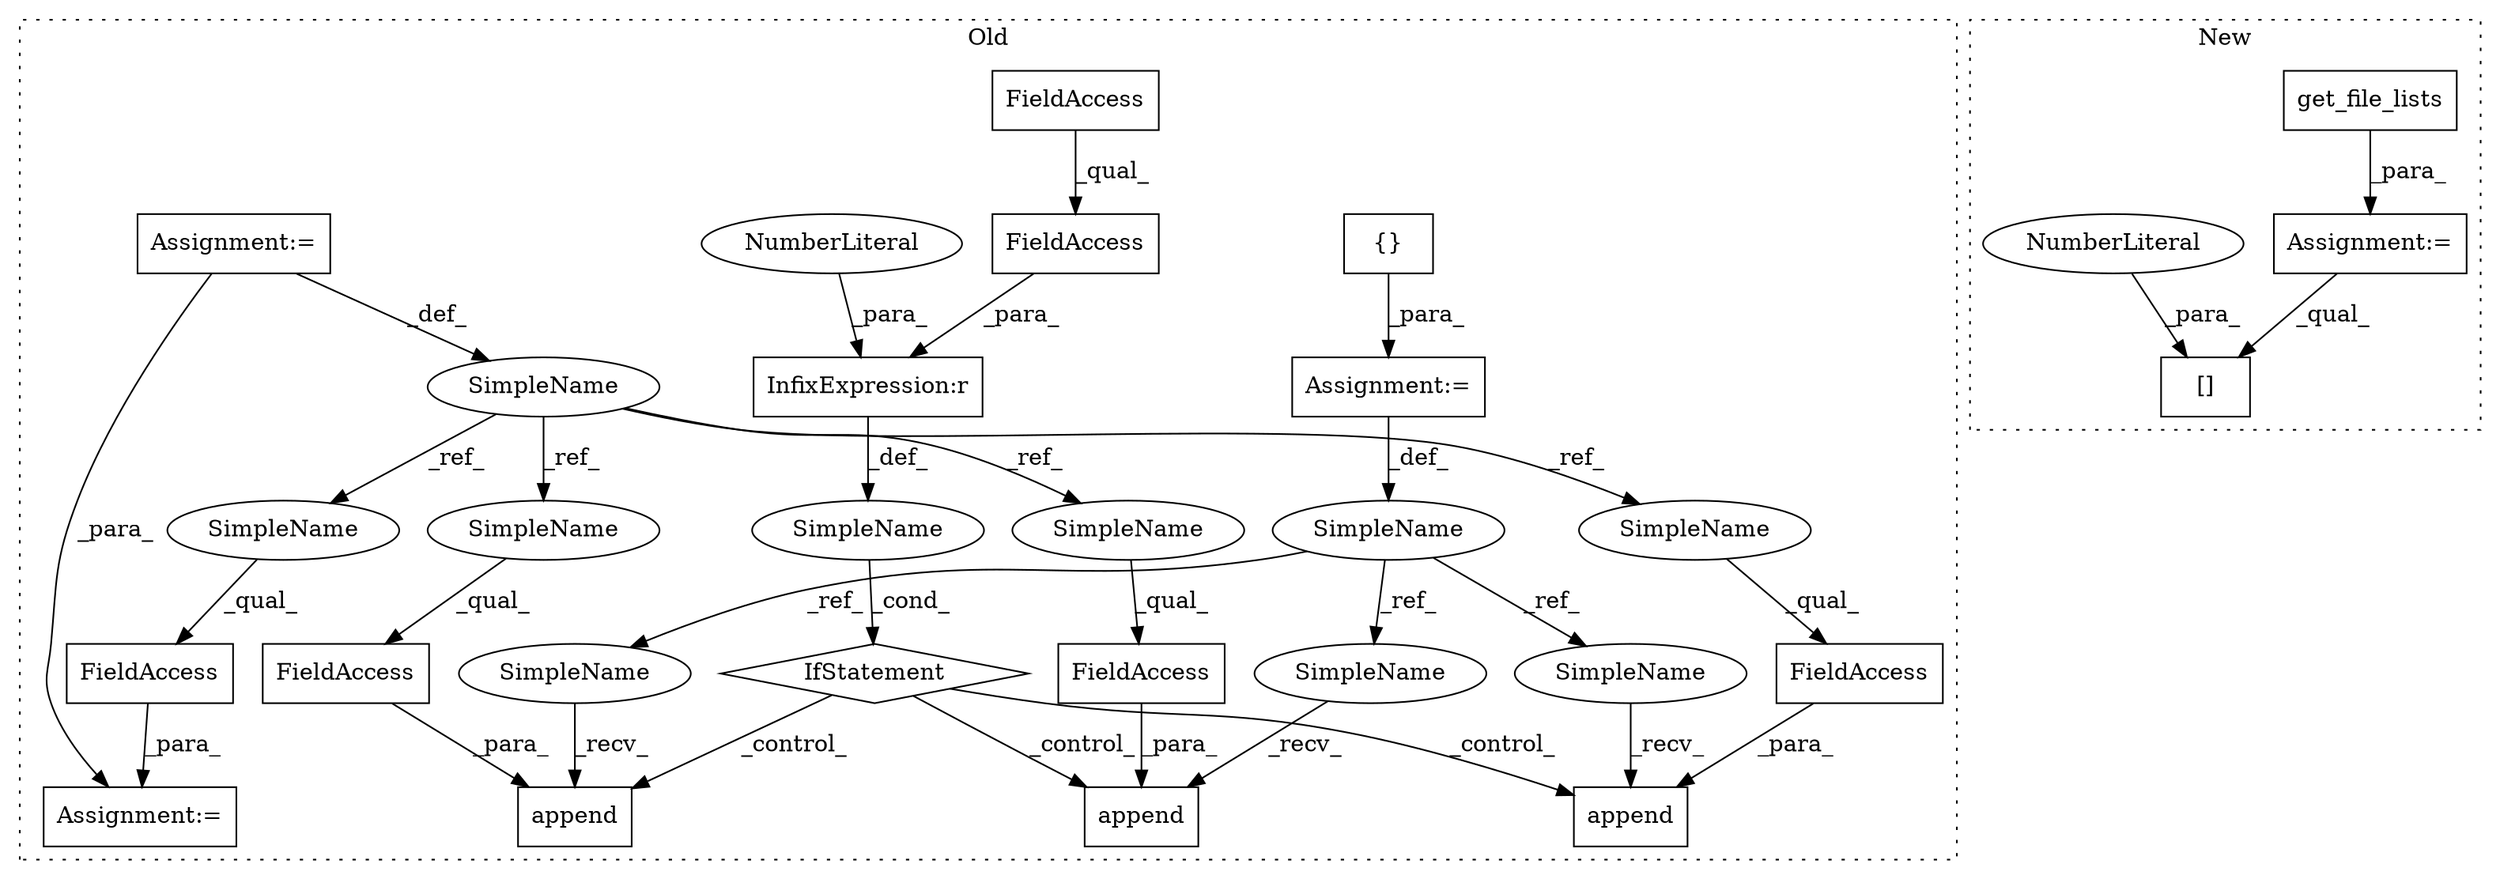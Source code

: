 digraph G {
subgraph cluster0 {
1 [label="{}" a="4" s="2577" l="2" shape="box"];
4 [label="Assignment:=" a="7" s="2567" l="1" shape="box"];
5 [label="append" a="32" s="2711,2751" l="7,1" shape="box"];
6 [label="InfixExpression:r" a="27" s="2627" l="3" shape="box"];
7 [label="NumberLiteral" a="34" s="2630" l="1" shape="ellipse"];
8 [label="FieldAccess" a="22" s="2718" l="33" shape="box"];
9 [label="SimpleName" a="42" s="" l="" shape="ellipse"];
10 [label="IfStatement" a="25" s="2587,2631" l="4,2" shape="diamond"];
11 [label="FieldAccess" a="22" s="2591" l="36" shape="box"];
12 [label="FieldAccess" a="22" s="2591" l="17" shape="box"];
13 [label="SimpleName" a="42" s="2557" l="10" shape="ellipse"];
14 [label="append" a="32" s="2654,2689" l="7,1" shape="box"];
15 [label="FieldAccess" a="22" s="2661" l="28" shape="box"];
16 [label="append" a="32" s="2789,2824" l="7,1" shape="box"];
17 [label="FieldAccess" a="22" s="2796" l="28" shape="box"];
20 [label="SimpleName" a="42" s="2256" l="16" shape="ellipse"];
21 [label="FieldAccess" a="22" s="3262" l="32" shape="box"];
22 [label="Assignment:=" a="7" s="2256" l="16" shape="box"];
23 [label="Assignment:=" a="7" s="3261" l="1" shape="box"];
24 [label="SimpleName" a="42" s="3262" l="16" shape="ellipse"];
25 [label="SimpleName" a="42" s="2796" l="16" shape="ellipse"];
26 [label="SimpleName" a="42" s="2718" l="16" shape="ellipse"];
27 [label="SimpleName" a="42" s="2661" l="16" shape="ellipse"];
28 [label="SimpleName" a="42" s="2700" l="10" shape="ellipse"];
29 [label="SimpleName" a="42" s="2778" l="10" shape="ellipse"];
30 [label="SimpleName" a="42" s="2643" l="10" shape="ellipse"];
label = "Old";
style="dotted";
}
subgraph cluster1 {
2 [label="get_file_lists" a="32" s="2498,2529" l="15,1" shape="box"];
3 [label="Assignment:=" a="7" s="2492" l="1" shape="box"];
18 [label="[]" a="2" s="3027,3039" l="11,1" shape="box"];
19 [label="NumberLiteral" a="34" s="3038" l="1" shape="ellipse"];
label = "New";
style="dotted";
}
1 -> 4 [label="_para_"];
2 -> 3 [label="_para_"];
3 -> 18 [label="_qual_"];
4 -> 13 [label="_def_"];
6 -> 9 [label="_def_"];
7 -> 6 [label="_para_"];
8 -> 5 [label="_para_"];
9 -> 10 [label="_cond_"];
10 -> 14 [label="_control_"];
10 -> 5 [label="_control_"];
10 -> 16 [label="_control_"];
11 -> 6 [label="_para_"];
12 -> 11 [label="_qual_"];
13 -> 28 [label="_ref_"];
13 -> 30 [label="_ref_"];
13 -> 29 [label="_ref_"];
15 -> 14 [label="_para_"];
17 -> 16 [label="_para_"];
19 -> 18 [label="_para_"];
20 -> 24 [label="_ref_"];
20 -> 27 [label="_ref_"];
20 -> 25 [label="_ref_"];
20 -> 26 [label="_ref_"];
21 -> 23 [label="_para_"];
22 -> 23 [label="_para_"];
22 -> 20 [label="_def_"];
24 -> 21 [label="_qual_"];
25 -> 17 [label="_qual_"];
26 -> 8 [label="_qual_"];
27 -> 15 [label="_qual_"];
28 -> 5 [label="_recv_"];
29 -> 16 [label="_recv_"];
30 -> 14 [label="_recv_"];
}